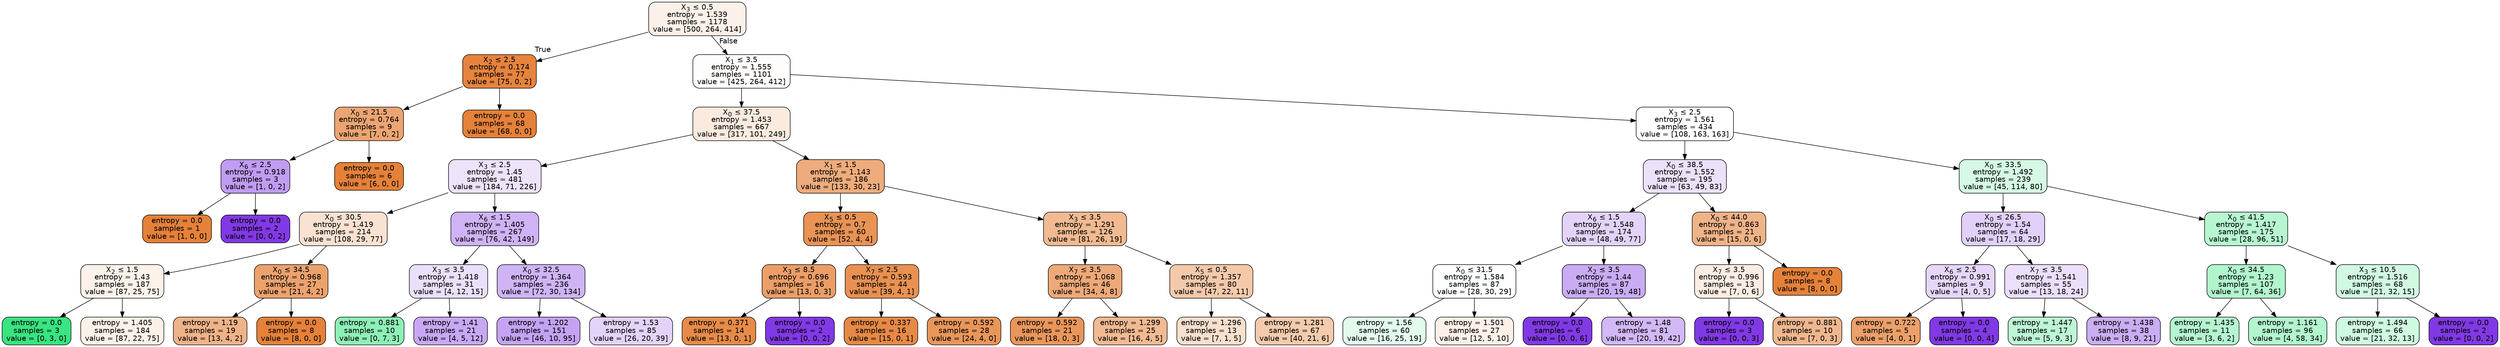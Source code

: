 digraph Tree {
node [shape=box, style="filled, rounded", color="black", fontname=helvetica] ;
edge [fontname=helvetica] ;
0 [label=<X<SUB>3</SUB> &le; 0.5<br/>entropy = 1.539<br/>samples = 1178<br/>value = [500, 264, 414]>, fillcolor="#fcf1e9"] ;
1 [label=<X<SUB>2</SUB> &le; 2.5<br/>entropy = 0.174<br/>samples = 77<br/>value = [75, 0, 2]>, fillcolor="#e6843e"] ;
0 -> 1 [labeldistance=2.5, labelangle=45, headlabel="True"] ;
2 [label=<X<SUB>0</SUB> &le; 21.5<br/>entropy = 0.764<br/>samples = 9<br/>value = [7, 0, 2]>, fillcolor="#eca572"] ;
1 -> 2 ;
3 [label=<X<SUB>6</SUB> &le; 2.5<br/>entropy = 0.918<br/>samples = 3<br/>value = [1, 0, 2]>, fillcolor="#c09cf2"] ;
2 -> 3 ;
4 [label=<entropy = 0.0<br/>samples = 1<br/>value = [1, 0, 0]>, fillcolor="#e58139"] ;
3 -> 4 ;
5 [label=<entropy = 0.0<br/>samples = 2<br/>value = [0, 0, 2]>, fillcolor="#8139e5"] ;
3 -> 5 ;
6 [label=<entropy = 0.0<br/>samples = 6<br/>value = [6, 0, 0]>, fillcolor="#e58139"] ;
2 -> 6 ;
7 [label=<entropy = 0.0<br/>samples = 68<br/>value = [68, 0, 0]>, fillcolor="#e58139"] ;
1 -> 7 ;
8 [label=<X<SUB>1</SUB> &le; 3.5<br/>entropy = 1.555<br/>samples = 1101<br/>value = [425, 264, 412]>, fillcolor="#fffdfb"] ;
0 -> 8 [labeldistance=2.5, labelangle=-45, headlabel="False"] ;
9 [label=<X<SUB>0</SUB> &le; 37.5<br/>entropy = 1.453<br/>samples = 667<br/>value = [317, 101, 249]>, fillcolor="#fbebdf"] ;
8 -> 9 ;
10 [label=<X<SUB>3</SUB> &le; 2.5<br/>entropy = 1.45<br/>samples = 481<br/>value = [184, 71, 226]>, fillcolor="#ede3fb"] ;
9 -> 10 ;
11 [label=<X<SUB>0</SUB> &le; 30.5<br/>entropy = 1.419<br/>samples = 214<br/>value = [108, 29, 77]>, fillcolor="#f9e2d2"] ;
10 -> 11 ;
12 [label=<X<SUB>2</SUB> &le; 1.5<br/>entropy = 1.43<br/>samples = 187<br/>value = [87, 25, 75]>, fillcolor="#fcf2ea"] ;
11 -> 12 ;
13 [label=<entropy = 0.0<br/>samples = 3<br/>value = [0, 3, 0]>, fillcolor="#39e581"] ;
12 -> 13 ;
14 [label=<entropy = 1.405<br/>samples = 184<br/>value = [87, 22, 75]>, fillcolor="#fcf1e9"] ;
12 -> 14 ;
15 [label=<X<SUB>0</SUB> &le; 34.5<br/>entropy = 0.968<br/>samples = 27<br/>value = [21, 4, 2]>, fillcolor="#eca26d"] ;
11 -> 15 ;
16 [label=<entropy = 1.19<br/>samples = 19<br/>value = [13, 4, 2]>, fillcolor="#efb388"] ;
15 -> 16 ;
17 [label=<entropy = 0.0<br/>samples = 8<br/>value = [8, 0, 0]>, fillcolor="#e58139"] ;
15 -> 17 ;
18 [label=<X<SUB>6</SUB> &le; 1.5<br/>entropy = 1.405<br/>samples = 267<br/>value = [76, 42, 149]>, fillcolor="#cfb3f5"] ;
10 -> 18 ;
19 [label=<X<SUB>3</SUB> &le; 3.5<br/>entropy = 1.418<br/>samples = 31<br/>value = [4, 12, 15]>, fillcolor="#ebe0fb"] ;
18 -> 19 ;
20 [label=<entropy = 0.881<br/>samples = 10<br/>value = [0, 7, 3]>, fillcolor="#8ef0b7"] ;
19 -> 20 ;
21 [label=<entropy = 1.41<br/>samples = 21<br/>value = [4, 5, 12]>, fillcolor="#c8a8f4"] ;
19 -> 21 ;
22 [label=<X<SUB>0</SUB> &le; 32.5<br/>entropy = 1.364<br/>samples = 236<br/>value = [72, 30, 134]>, fillcolor="#cfb4f5"] ;
18 -> 22 ;
23 [label=<entropy = 1.202<br/>samples = 151<br/>value = [46, 10, 95]>, fillcolor="#c4a3f3"] ;
22 -> 23 ;
24 [label=<entropy = 1.53<br/>samples = 85<br/>value = [26, 20, 39]>, fillcolor="#e3d3f9"] ;
22 -> 24 ;
25 [label=<X<SUB>1</SUB> &le; 1.5<br/>entropy = 1.143<br/>samples = 186<br/>value = [133, 30, 23]>, fillcolor="#eeac7c"] ;
9 -> 25 ;
26 [label=<X<SUB>5</SUB> &le; 0.5<br/>entropy = 0.7<br/>samples = 60<br/>value = [52, 4, 4]>, fillcolor="#e99355"] ;
25 -> 26 ;
27 [label=<X<SUB>3</SUB> &le; 8.5<br/>entropy = 0.696<br/>samples = 16<br/>value = [13, 0, 3]>, fillcolor="#eb9e67"] ;
26 -> 27 ;
28 [label=<entropy = 0.371<br/>samples = 14<br/>value = [13, 0, 1]>, fillcolor="#e78b48"] ;
27 -> 28 ;
29 [label=<entropy = 0.0<br/>samples = 2<br/>value = [0, 0, 2]>, fillcolor="#8139e5"] ;
27 -> 29 ;
30 [label=<X<SUB>7</SUB> &le; 2.5<br/>entropy = 0.593<br/>samples = 44<br/>value = [39, 4, 1]>, fillcolor="#e89152"] ;
26 -> 30 ;
31 [label=<entropy = 0.337<br/>samples = 16<br/>value = [15, 0, 1]>, fillcolor="#e78946"] ;
30 -> 31 ;
32 [label=<entropy = 0.592<br/>samples = 28<br/>value = [24, 4, 0]>, fillcolor="#e9965a"] ;
30 -> 32 ;
33 [label=<X<SUB>3</SUB> &le; 3.5<br/>entropy = 1.291<br/>samples = 126<br/>value = [81, 26, 19]>, fillcolor="#f1ba92"] ;
25 -> 33 ;
34 [label=<X<SUB>7</SUB> &le; 3.5<br/>entropy = 1.068<br/>samples = 46<br/>value = [34, 4, 8]>, fillcolor="#eda978"] ;
33 -> 34 ;
35 [label=<entropy = 0.592<br/>samples = 21<br/>value = [18, 0, 3]>, fillcolor="#e9965a"] ;
34 -> 35 ;
36 [label=<entropy = 1.299<br/>samples = 25<br/>value = [16, 4, 5]>, fillcolor="#f1ba92"] ;
34 -> 36 ;
37 [label=<X<SUB>5</SUB> &le; 0.5<br/>entropy = 1.357<br/>samples = 80<br/>value = [47, 22, 11]>, fillcolor="#f4c9aa"] ;
33 -> 37 ;
38 [label=<entropy = 1.296<br/>samples = 13<br/>value = [7, 1, 5]>, fillcolor="#f8e0ce"] ;
37 -> 38 ;
39 [label=<entropy = 1.281<br/>samples = 67<br/>value = [40, 21, 6]>, fillcolor="#f4cbad"] ;
37 -> 39 ;
40 [label=<X<SUB>3</SUB> &le; 2.5<br/>entropy = 1.561<br/>samples = 434<br/>value = [108, 163, 163]>, fillcolor="#ffffff"] ;
8 -> 40 ;
41 [label=<X<SUB>0</SUB> &le; 38.5<br/>entropy = 1.552<br/>samples = 195<br/>value = [63, 49, 83]>, fillcolor="#ece1fb"] ;
40 -> 41 ;
42 [label=<X<SUB>6</SUB> &le; 1.5<br/>entropy = 1.548<br/>samples = 174<br/>value = [48, 49, 77]>, fillcolor="#e3d3f9"] ;
41 -> 42 ;
43 [label=<X<SUB>0</SUB> &le; 31.5<br/>entropy = 1.584<br/>samples = 87<br/>value = [28, 30, 29]>, fillcolor="#fcfffd"] ;
42 -> 43 ;
44 [label=<entropy = 1.56<br/>samples = 60<br/>value = [16, 25, 19]>, fillcolor="#e2fbed"] ;
43 -> 44 ;
45 [label=<entropy = 1.501<br/>samples = 27<br/>value = [12, 5, 10]>, fillcolor="#fcf0e8"] ;
43 -> 45 ;
46 [label=<X<SUB>2</SUB> &le; 3.5<br/>entropy = 1.44<br/>samples = 87<br/>value = [20, 19, 48]>, fillcolor="#caacf4"] ;
42 -> 46 ;
47 [label=<entropy = 0.0<br/>samples = 6<br/>value = [0, 0, 6]>, fillcolor="#8139e5"] ;
46 -> 47 ;
48 [label=<entropy = 1.48<br/>samples = 81<br/>value = [20, 19, 42]>, fillcolor="#d2b8f6"] ;
46 -> 48 ;
49 [label=<X<SUB>0</SUB> &le; 44.0<br/>entropy = 0.863<br/>samples = 21<br/>value = [15, 0, 6]>, fillcolor="#efb388"] ;
41 -> 49 ;
50 [label=<X<SUB>7</SUB> &le; 3.5<br/>entropy = 0.996<br/>samples = 13<br/>value = [7, 0, 6]>, fillcolor="#fbede3"] ;
49 -> 50 ;
51 [label=<entropy = 0.0<br/>samples = 3<br/>value = [0, 0, 3]>, fillcolor="#8139e5"] ;
50 -> 51 ;
52 [label=<entropy = 0.881<br/>samples = 10<br/>value = [7, 0, 3]>, fillcolor="#f0b78e"] ;
50 -> 52 ;
53 [label=<entropy = 0.0<br/>samples = 8<br/>value = [8, 0, 0]>, fillcolor="#e58139"] ;
49 -> 53 ;
54 [label=<X<SUB>0</SUB> &le; 33.5<br/>entropy = 1.492<br/>samples = 239<br/>value = [45, 114, 80]>, fillcolor="#d5f9e4"] ;
40 -> 54 ;
55 [label=<X<SUB>0</SUB> &le; 26.5<br/>entropy = 1.54<br/>samples = 64<br/>value = [17, 18, 29]>, fillcolor="#e1d0f9"] ;
54 -> 55 ;
56 [label=<X<SUB>6</SUB> &le; 2.5<br/>entropy = 0.991<br/>samples = 9<br/>value = [4, 0, 5]>, fillcolor="#e6d7fa"] ;
55 -> 56 ;
57 [label=<entropy = 0.722<br/>samples = 5<br/>value = [4, 0, 1]>, fillcolor="#eca06a"] ;
56 -> 57 ;
58 [label=<entropy = 0.0<br/>samples = 4<br/>value = [0, 0, 4]>, fillcolor="#8139e5"] ;
56 -> 58 ;
59 [label=<X<SUB>7</SUB> &le; 3.5<br/>entropy = 1.541<br/>samples = 55<br/>value = [13, 18, 24]>, fillcolor="#ebdffb"] ;
55 -> 59 ;
60 [label=<entropy = 1.447<br/>samples = 17<br/>value = [5, 9, 3]>, fillcolor="#bdf6d5"] ;
59 -> 60 ;
61 [label=<entropy = 1.438<br/>samples = 38<br/>value = [8, 9, 21]>, fillcolor="#cbadf4"] ;
59 -> 61 ;
62 [label=<X<SUB>0</SUB> &le; 41.5<br/>entropy = 1.417<br/>samples = 175<br/>value = [28, 96, 51]>, fillcolor="#b7f6d1"] ;
54 -> 62 ;
63 [label=<X<SUB>0</SUB> &le; 34.5<br/>entropy = 1.23<br/>samples = 107<br/>value = [7, 64, 36]>, fillcolor="#b1f5cd"] ;
62 -> 63 ;
64 [label=<entropy = 1.435<br/>samples = 11<br/>value = [3, 6, 2]>, fillcolor="#b5f5d0"] ;
63 -> 64 ;
65 [label=<entropy = 1.161<br/>samples = 96<br/>value = [4, 58, 34]>, fillcolor="#b2f5ce"] ;
63 -> 65 ;
66 [label=<X<SUB>3</SUB> &le; 10.5<br/>entropy = 1.516<br/>samples = 68<br/>value = [21, 32, 15]>, fillcolor="#d1f9e2"] ;
62 -> 66 ;
67 [label=<entropy = 1.494<br/>samples = 66<br/>value = [21, 32, 13]>, fillcolor="#cff9e0"] ;
66 -> 67 ;
68 [label=<entropy = 0.0<br/>samples = 2<br/>value = [0, 0, 2]>, fillcolor="#8139e5"] ;
66 -> 68 ;
}